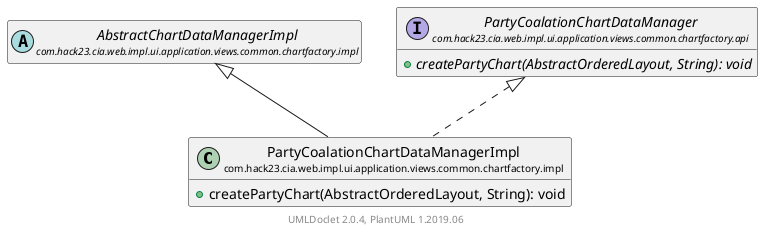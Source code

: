 @startuml
    set namespaceSeparator none
    hide empty fields
    hide empty methods

    class "<size:14>PartyCoalationChartDataManagerImpl\n<size:10>com.hack23.cia.web.impl.ui.application.views.common.chartfactory.impl" as com.hack23.cia.web.impl.ui.application.views.common.chartfactory.impl.PartyCoalationChartDataManagerImpl [[PartyCoalationChartDataManagerImpl.html]] {
        +createPartyChart(AbstractOrderedLayout, String): void
    }

    abstract class "<size:14>AbstractChartDataManagerImpl\n<size:10>com.hack23.cia.web.impl.ui.application.views.common.chartfactory.impl" as com.hack23.cia.web.impl.ui.application.views.common.chartfactory.impl.AbstractChartDataManagerImpl [[AbstractChartDataManagerImpl.html]]
    interface "<size:14>PartyCoalationChartDataManager\n<size:10>com.hack23.cia.web.impl.ui.application.views.common.chartfactory.api" as com.hack23.cia.web.impl.ui.application.views.common.chartfactory.api.PartyCoalationChartDataManager [[../api/PartyCoalationChartDataManager.html]] {
        {abstract} +createPartyChart(AbstractOrderedLayout, String): void
    }

    com.hack23.cia.web.impl.ui.application.views.common.chartfactory.impl.AbstractChartDataManagerImpl <|-- com.hack23.cia.web.impl.ui.application.views.common.chartfactory.impl.PartyCoalationChartDataManagerImpl
    com.hack23.cia.web.impl.ui.application.views.common.chartfactory.api.PartyCoalationChartDataManager <|.. com.hack23.cia.web.impl.ui.application.views.common.chartfactory.impl.PartyCoalationChartDataManagerImpl

    center footer UMLDoclet 2.0.4, PlantUML 1.2019.06
@enduml
